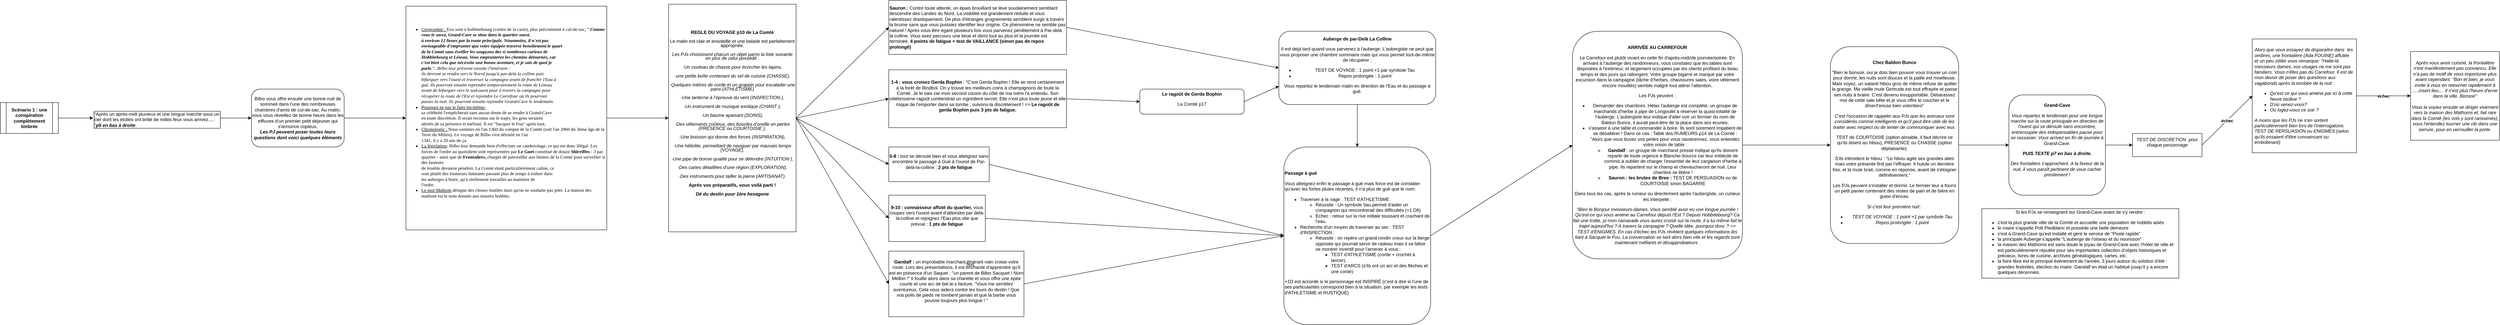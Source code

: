 <mxfile version="26.2.14">
  <diagram name="Page-1" id="XOG9hFp-4_riqcvW6nHb">
    <mxGraphModel dx="3973" dy="844" grid="1" gridSize="10" guides="1" tooltips="1" connect="1" arrows="1" fold="1" page="1" pageScale="1" pageWidth="827" pageHeight="1169" math="0" shadow="0">
      <root>
        <mxCell id="0" />
        <mxCell id="1" parent="0" />
        <mxCell id="0SDqDW_UJInsYtl1_myY-3" value="&lt;span&gt;&lt;/span&gt;&lt;div&gt;&lt;div&gt;&lt;div&gt;&quot;Après un après-midi pluvieux et une longue marche sous un ciel dont les étoiles ont brillé de milles feux vous arrivez..... &quot;&lt;strong&gt;&lt;em&gt;p5 en bas à droite&lt;/em&gt;&lt;/strong&gt;&lt;/div&gt;&lt;/div&gt;&lt;/div&gt;" style="text;whiteSpace=wrap;html=1;labelBorderColor=default;" parent="1" vertex="1">
          <mxGeometry x="-1190" y="300" width="330" height="50" as="geometry" />
        </mxCell>
        <mxCell id="0SDqDW_UJInsYtl1_myY-4" value="" style="endArrow=classic;html=1;rounded=0;entryX=0;entryY=0.5;entryDx=0;entryDy=0;exitX=1;exitY=0.5;exitDx=0;exitDy=0;" parent="1" source="0SDqDW_UJInsYtl1_myY-11" target="0SDqDW_UJInsYtl1_myY-3" edge="1">
          <mxGeometry width="50" height="50" relative="1" as="geometry">
            <mxPoint x="-1270" y="340" as="sourcePoint" />
            <mxPoint x="-1120" y="240" as="targetPoint" />
          </mxGeometry>
        </mxCell>
        <mxCell id="0SDqDW_UJInsYtl1_myY-5" value="Bilbo vous offre ensuite une bonne nuit de sommeil dans l&#39;une des nombreuses chambres d&#39;amis de cul-de-sac. Au matin, vous vous réveillez de bonne heure dans les effluves d&#39;un premier petit déjeuner qui s&#39;annonce copieux.&lt;br class=&quot;soft-break&quot;&gt;&lt;strong&gt;&lt;em&gt;Les PJ peuvent poser toutes leurs questions dont voici quelques éléments&lt;/em&gt;&lt;/strong&gt;" style="rounded=1;whiteSpace=wrap;html=1;" parent="1" vertex="1">
          <mxGeometry x="-780" y="250" width="240" height="150" as="geometry" />
        </mxCell>
        <mxCell id="0SDqDW_UJInsYtl1_myY-6" value="" style="endArrow=classic;html=1;rounded=0;exitX=1;exitY=0.5;exitDx=0;exitDy=0;entryX=0;entryY=0.5;entryDx=0;entryDy=0;" parent="1" source="0SDqDW_UJInsYtl1_myY-3" target="0SDqDW_UJInsYtl1_myY-5" edge="1">
          <mxGeometry width="50" height="50" relative="1" as="geometry">
            <mxPoint x="-860" y="290" as="sourcePoint" />
            <mxPoint x="-810" y="240" as="targetPoint" />
          </mxGeometry>
        </mxCell>
        <mxCell id="0SDqDW_UJInsYtl1_myY-8" value="&lt;div align=&quot;right&quot;&gt;&lt;font face=&quot;Verdana&quot;&gt;&lt;br&gt;&lt;/font&gt;&lt;/div&gt;&lt;div align=&quot;left&quot;&gt;&lt;font face=&quot;Verdana&quot;&gt;&lt;br&gt;&lt;/font&gt;&lt;ul&gt;&lt;li&gt;&lt;font face=&quot;Verdana&quot;&gt;&lt;u&gt;Géographie : &lt;/u&gt;Eux sont à hobbitebourg (centre de la carte), plus précisément à cul-de-sac, &quot; &lt;strong&gt;&lt;em&gt;Comme vous le savez, Grand-Cave se situe dans le quartier ouest&lt;/em&gt;&lt;/strong&gt;,&lt;strong&gt;&lt;em&gt;&lt;br&gt; à environ 12 lieues par la route principale. Néanmoins, il n&#39;est pas &lt;br&gt;envisageable d&#39;emprunter que votre équipée traverse benoîtement le quart&lt;br&gt; de la Comté sans éveiller les soupçons des si nombreux curieux de &lt;br&gt;Hobbitebourg et Lézeau. Vous emprunterez les chemins détournés, car &lt;br&gt;c&#39;est bien cela que nécessite une bonne aventure, et je sais de quoi je &lt;br&gt;parle.&quot;. &lt;/em&gt;&lt;/strong&gt;&lt;em&gt;Bilbo leur présente ensuite l&#39;itinéraire : &lt;br&gt;ils devront se rendre vers le Norrd jusqu&#39;à par-delà la colline puis &lt;br&gt;bifurquer vers l&#39;ouest et traverser la campagne avant de franchir l&#39;Eau à&lt;br&gt; gué. Ils pourront ensuite reprendre temporairement la route de Lézeau &lt;br&gt;avant de bifurquer vers le sud-ouest pour à travers la campagne pour &lt;br&gt;récupérer la route de l&#39;Est et rejoindre Le Carrefour où ils pourront &lt;br&gt;passer la nuit. Ils pourront ensuite rejoindre Grand-Cave le lendemain. &lt;/em&gt;&lt;/font&gt;&lt;/li&gt;&lt;li&gt;&lt;font face=&quot;Verdana&quot;&gt;&lt;u&gt;Pourquoi ne pas le faire lui-même:&lt;/u&gt;&lt;br&gt; sa célébrité l&#39;empêcherait sans aucun doute de se rendre à Grand-Cave &lt;br&gt;en toute discrétion. Il serait reconnu sur le trajet, les gens seraient &lt;br&gt;alertés de sa présence et méfiant. Il est &quot;Sacquet le Fou&quot; après tout.&lt;/font&gt;&lt;/li&gt;&lt;li&gt;&lt;font face=&quot;Verdana&quot;&gt;&lt;u&gt;Chronologie : &lt;/u&gt;Nous sommes en l&#39;an 1360 du comput de la Comté (soit l&#39;an 2960 du 3ème âge de la Terre du Milieu). Le voyage de Bilbo s&#39;est déroulé en l&#39;an &lt;br&gt;1341, il y a 20 ans de ça.&lt;/font&gt;&lt;/li&gt;&lt;li&gt;&lt;font face=&quot;Verdana&quot;&gt;&lt;u&gt;La législation&lt;/u&gt;: Bilbo leur demande bien d&#39;effectuer un cambriolage, ce qui est donc illégal. Les forces de l&#39;ordre au quotidient sont représentées par &lt;strong&gt;Le Guet&lt;/strong&gt; constitué de douze &lt;strong&gt;Shirriffes &lt;/strong&gt;- 3 par quartier - ainsi que de &lt;strong&gt;Frontaliers, &lt;/strong&gt;chargés de patrouiller aux limites de la Comté pour surveiller si des fauteurs &lt;br&gt;de trouble devaient pénétrer. La Comté étant particulièrement calme, ce &lt;br&gt;sont plutôt des fouineurs fainéants passant plus de temps à traîner dans&lt;br&gt; les auberges à boire, qu&#39;à réellement travailler au maintien de &lt;br&gt;l&#39;ordre.&lt;/font&gt;&lt;/li&gt;&lt;li&gt;&lt;font face=&quot;Verdana&quot;&gt;&lt;u&gt;Le mot Mathom&lt;/u&gt; désigne des choses inutiles mais qu&#39;on ne souhaite pas jeter. La maison des mathom est le nom donnée aux musées hobbits.&lt;/font&gt;&lt;/li&gt;&lt;/ul&gt;&lt;font face=&quot;Verdana&quot;&gt;&lt;br&gt;&lt;br&gt;&lt;/font&gt;&lt;/div&gt;&lt;div&gt;&lt;div align=&quot;center&quot;&gt;&lt;font face=&quot;Verdana&quot;&gt;&lt;br&gt;&lt;/font&gt;&lt;/div&gt;&lt;font face=&quot;Verdana&quot;&gt;&lt;br&gt;&lt;/font&gt;&lt;/div&gt;" style="rounded=0;whiteSpace=wrap;html=1;align=right;" parent="1" vertex="1">
          <mxGeometry x="-380" y="35" width="520" height="580" as="geometry" />
        </mxCell>
        <mxCell id="0SDqDW_UJInsYtl1_myY-9" value="" style="endArrow=classic;html=1;rounded=0;exitX=1;exitY=0.5;exitDx=0;exitDy=0;entryX=0;entryY=0.5;entryDx=0;entryDy=0;" parent="1" source="0SDqDW_UJInsYtl1_myY-5" target="0SDqDW_UJInsYtl1_myY-8" edge="1">
          <mxGeometry width="50" height="50" relative="1" as="geometry">
            <mxPoint x="-860" y="320" as="sourcePoint" />
            <mxPoint x="-810" y="270" as="targetPoint" />
          </mxGeometry>
        </mxCell>
        <mxCell id="0SDqDW_UJInsYtl1_myY-11" value="&lt;div&gt;&lt;div&gt;&lt;div&gt;&lt;strong&gt;Scénario 1 : une conspiration complètement timbrée&lt;/strong&gt;&lt;/div&gt;&lt;/div&gt;&lt;/div&gt;" style="shape=process;whiteSpace=wrap;html=1;backgroundOutline=1;" parent="1" vertex="1">
          <mxGeometry x="-1430" y="285" width="150" height="80" as="geometry" />
        </mxCell>
        <mxCell id="0SDqDW_UJInsYtl1_myY-14" value="" style="endArrow=classic;html=1;rounded=0;entryX=0;entryY=0.5;entryDx=0;entryDy=0;exitX=1;exitY=0.5;exitDx=0;exitDy=0;" parent="1" source="0SDqDW_UJInsYtl1_myY-8" target="0SDqDW_UJInsYtl1_myY-19" edge="1">
          <mxGeometry width="50" height="50" relative="1" as="geometry">
            <mxPoint x="-40" y="470" as="sourcePoint" />
            <mxPoint x="300" y="325" as="targetPoint" />
          </mxGeometry>
        </mxCell>
        <mxCell id="0SDqDW_UJInsYtl1_myY-16" value="&lt;p align=&quot;left&quot;&gt;&lt;strong&gt;Sauron : &lt;/strong&gt;Contre toute attente, un épais brouillard se lève soudainement semblant descendre des Landes du Nord. La visibilité est grandement réduite et vous ralentissez drastiquement. De plus d&#39;étranges grognements semblent surgir à travers la brume sans que vous puissiez identifier leur origine. Ce phénomène ne semble pas naturel ! Après vous être égaré plusieurs fois vous parvenez péniblement à Par-delà la colline. Vous avez parcouru une lieue et demi tout au plus et la journée est terminée. &lt;strong&gt;4 points de fatigue + test de VAILLANCE (sinon pas de repos prolongé)&lt;/strong&gt;&lt;/p&gt;" style="rounded=0;whiteSpace=wrap;html=1;align=left;" parent="1" vertex="1">
          <mxGeometry x="870" y="20" width="460" height="140" as="geometry" />
        </mxCell>
        <mxCell id="0SDqDW_UJInsYtl1_myY-18" value="&#xa;&lt;p&gt;&lt;/p&gt;&lt;p&gt;&lt;strong&gt;1-4 : vous croisez Gerda Bophin&lt;/strong&gt; : &quot;C&#39;est Gerda Bophin ! Elle se rend certainement à la forêt de Bindbol. On y trouve les meilleurs coins à champignons de toute la Comté. Je le sais car mon second cousin du côté de ma mère l&#39;a entendu. Son célébrissime ragoût contiendrait un ingrédient secret. Elle n&#39;est plus toute jeune et elle risque de l&#39;emporter dans sa tombe ; suivons-la discrètement ! =&amp;gt; &lt;strong&gt;Le ragoût de gerda Bophin puis 3 pts de fatigue. &lt;/strong&gt;&lt;/p&gt;&#xa;&#xa;" style="rounded=0;whiteSpace=wrap;html=1;" parent="1" vertex="1">
          <mxGeometry x="870" y="200" width="460" height="150" as="geometry" />
        </mxCell>
        <mxCell id="0SDqDW_UJInsYtl1_myY-19" value="&#xa;&lt;div style=&quot;line-height: 90%;&quot;&gt;&lt;br&gt;&lt;p&gt;&lt;strong&gt;REGLE DU VOYAGE p10 de La Comté&lt;/strong&gt;&lt;/p&gt;&lt;p&gt;&lt;/p&gt;&lt;p&gt;Le matin est clair et ensoleillé et une balade est parfaitement appropriée.&lt;/p&gt;&lt;p&gt;&lt;/p&gt;&lt;p&gt;&lt;i&gt;Les PJs choisissent chacun un objet parmi la liste suivante en plus de celui possédé &lt;/i&gt;:&lt;/p&gt;&lt;p&gt;·&lt;em&gt;Un couteau de chasse pour écorcher les lapins, &lt;/em&gt;&lt;/p&gt;&lt;p&gt;·&lt;em&gt;une petite boîte contenant du sel de cuisine (CHASSE),&lt;/em&gt;&lt;/p&gt;&lt;p&gt;·&lt;em&gt;Quelques mètres de corde et un grappin pour escalader une paroi (ATHLÉTISME)&lt;/em&gt;&lt;/p&gt;&lt;p&gt;·&lt;em&gt;Une lanterne à l’épreuve du vent (INSPECTION ),&lt;/em&gt;&lt;/p&gt;&lt;p&gt;·&lt;em&gt;Un instrument de musique exotique (CHANT ),&lt;/em&gt;&lt;/p&gt;&lt;p&gt;·&lt;em&gt;Un baume apaisant (SOINS),&lt;/em&gt;&lt;/p&gt;&lt;p&gt;·&lt;em&gt;Des vêtements coûteux, des boucles d’oreille en perles (PRÉSENCE ou COURTOISIE ),&lt;/em&gt;&lt;/p&gt;&lt;p&gt;·&lt;em&gt;Une boisson qui donne des forces (INSPIRATION),&lt;/em&gt;&lt;/p&gt;&lt;p&gt;·&lt;em&gt;Une héliolite, permettant de naviguer par mauvais temps (VOYAGE),&lt;/em&gt;&lt;/p&gt;&lt;p&gt;·&lt;em&gt;Une pipe de bonne qualité pour se détendre (INTUITION ),&lt;/em&gt;&lt;/p&gt;&lt;p&gt;·&lt;em&gt;Des cartes détaillées d’une région (EXPLORATION),&lt;/em&gt;&lt;/p&gt;&lt;p&gt;·&lt;em&gt;Des instruments pour tailler la pierre (ARTISANAT).&lt;/em&gt;&lt;/p&gt;&lt;p&gt;&lt;/p&gt;&lt;p&gt;&lt;strong&gt;Après vos préparatifs, vous voilà parti !&lt;/strong&gt;&lt;/p&gt;&lt;p&gt;&lt;/p&gt;&lt;p&gt;&lt;strong&gt;&lt;em&gt;Dé du destin pour 1ère hexagone&lt;/em&gt;&lt;/strong&gt;&lt;/p&gt;&lt;br&gt;&lt;br&gt;&lt;/div&gt;&#xa;&#xa;" style="rounded=0;whiteSpace=wrap;html=1;" parent="1" vertex="1">
          <mxGeometry x="300" y="30" width="330" height="590" as="geometry" />
        </mxCell>
        <mxCell id="0SDqDW_UJInsYtl1_myY-20" value="&#xa;&lt;p&gt;&lt;strong&gt;5-8 : &lt;/strong&gt;tout se déroule bien et vous atteignez sans encombre le passage à Gué à l&#39;ouest de Par-delà-la-colline : &lt;strong&gt;2 pts de fatigue&lt;/strong&gt;&lt;/p&gt;&#xa;&#xa;" style="rounded=0;whiteSpace=wrap;html=1;" parent="1" vertex="1">
          <mxGeometry x="870" y="400" width="260" height="90" as="geometry" />
        </mxCell>
        <mxCell id="0SDqDW_UJInsYtl1_myY-22" value="&#xa;&lt;p&gt;&lt;strong&gt;9-10 : connaisseur affuté du quartier, &lt;/strong&gt;vous coupez vers l&#39;ouest avant d&#39;atteindre par delà-la-colline et rejoignez l&#39;Eau plus vite que prévue : &lt;strong&gt;1 pts de fatigue&lt;/strong&gt;&lt;/p&gt;&#xa;&#xa;" style="rounded=0;whiteSpace=wrap;html=1;" parent="1" vertex="1">
          <mxGeometry x="870" y="525" width="250" height="120" as="geometry" />
        </mxCell>
        <UserObject label="&#xa;&lt;strong&gt;Gandalf : &lt;/strong&gt;un improbable marchant itinérant nain croise votre route. Lors des présentations, il est enchanté d&#39;apprendre qu&#39;il est en présence d&#39;un Saquet : &quot;un parent de Bilbo Sacquet ! &lt;em&gt;Norn Mellon !&quot; &lt;/em&gt;Il fouille alors dans sa charette et vous offre une épée courte et une arc de bel.le.s facture. &quot;Vous me semblez aventureux. Cela vous aidera contre les tours du destin ! Que vos poils de pieds ne tombent jamais et que la barbe vous pousse toujours plus longue ! &quot;&#xa;&#xa;" link="&#xa;&lt;strong&gt;Gandalf : &lt;/strong&gt;un improbable marchant itinérant nain croise votre route. Lors des présentations, il est enchanté d&#39;apprendre qu&#39;il est en présence d&#39;un Saquet : &quot;un parent de Bilbo Sacquet ! &lt;em&gt;Norn Mellon !&quot; &lt;/em&gt;Il fouille alors dans sa charette et vous offre une épée courte et une arc de bel.le.s facture. &quot;Vous me semblez aventureux. Cela vous aidera contre les tours du destin ! Que vos poils de pieds ne tombent jamais et que la barbe vous pousse toujours plus longue ! &quot;&#xa;&#xa;" id="0SDqDW_UJInsYtl1_myY-23">
          <mxCell style="rounded=0;whiteSpace=wrap;html=1;" parent="1" vertex="1">
            <mxGeometry x="870" y="670" width="350" height="170" as="geometry" />
          </mxCell>
        </UserObject>
        <mxCell id="0SDqDW_UJInsYtl1_myY-24" value="" style="endArrow=classic;html=1;rounded=0;exitX=1;exitY=0.5;exitDx=0;exitDy=0;entryX=0;entryY=0.5;entryDx=0;entryDy=0;" parent="1" source="0SDqDW_UJInsYtl1_myY-19" target="0SDqDW_UJInsYtl1_myY-23" edge="1">
          <mxGeometry width="50" height="50" relative="1" as="geometry">
            <mxPoint x="800" y="420" as="sourcePoint" />
            <mxPoint x="850" y="370" as="targetPoint" />
          </mxGeometry>
        </mxCell>
        <mxCell id="0SDqDW_UJInsYtl1_myY-25" value="" style="endArrow=classic;html=1;rounded=0;exitX=1;exitY=0.5;exitDx=0;exitDy=0;entryX=0;entryY=0.5;entryDx=0;entryDy=0;" parent="1" source="0SDqDW_UJInsYtl1_myY-19" target="0SDqDW_UJInsYtl1_myY-16" edge="1">
          <mxGeometry width="50" height="50" relative="1" as="geometry">
            <mxPoint x="800" y="420" as="sourcePoint" />
            <mxPoint x="850" y="370" as="targetPoint" />
          </mxGeometry>
        </mxCell>
        <mxCell id="0SDqDW_UJInsYtl1_myY-26" value="" style="endArrow=classic;html=1;rounded=0;exitX=1;exitY=0.5;exitDx=0;exitDy=0;entryX=0;entryY=0.5;entryDx=0;entryDy=0;" parent="1" source="0SDqDW_UJInsYtl1_myY-19" target="0SDqDW_UJInsYtl1_myY-18" edge="1">
          <mxGeometry width="50" height="50" relative="1" as="geometry">
            <mxPoint x="800" y="420" as="sourcePoint" />
            <mxPoint x="850" y="370" as="targetPoint" />
          </mxGeometry>
        </mxCell>
        <mxCell id="0SDqDW_UJInsYtl1_myY-27" value="" style="endArrow=classic;html=1;rounded=0;exitX=1;exitY=0.5;exitDx=0;exitDy=0;entryX=0;entryY=0.5;entryDx=0;entryDy=0;" parent="1" source="0SDqDW_UJInsYtl1_myY-19" target="0SDqDW_UJInsYtl1_myY-20" edge="1">
          <mxGeometry width="50" height="50" relative="1" as="geometry">
            <mxPoint x="800" y="420" as="sourcePoint" />
            <mxPoint x="850" y="370" as="targetPoint" />
          </mxGeometry>
        </mxCell>
        <mxCell id="0SDqDW_UJInsYtl1_myY-28" value="" style="endArrow=classic;html=1;rounded=0;exitX=1;exitY=0.5;exitDx=0;exitDy=0;entryX=0;entryY=0.5;entryDx=0;entryDy=0;" parent="1" source="0SDqDW_UJInsYtl1_myY-19" target="0SDqDW_UJInsYtl1_myY-22" edge="1">
          <mxGeometry width="50" height="50" relative="1" as="geometry">
            <mxPoint x="800" y="420" as="sourcePoint" />
            <mxPoint x="850" y="370" as="targetPoint" />
          </mxGeometry>
        </mxCell>
        <mxCell id="0SDqDW_UJInsYtl1_myY-29" value="&#xa;&lt;p&gt;&lt;strong&gt;Auberge de par-Delà La Colline&lt;/strong&gt;&lt;/p&gt;&lt;p&gt;Il est déjà tard quand vous parvenez à l&#39;auberge. L&#39;aubergiste ne peut que vous proposer une chambre sommaire mais qui vous permet tout-de-même de récupérer :&lt;/p&gt;&lt;ul&gt;&lt;li&gt;TEST DE VOYAGE : 1 point +1 par symbole Tau&lt;/li&gt;&lt;li&gt;Repos prolongée : 1 point&lt;/li&gt;&lt;/ul&gt;&lt;p&gt;Vous repartez le lendemain matin en direction de l&#39;Eau et du passage à gué.&lt;/p&gt;&lt;p&gt;&lt;/p&gt;&lt;p&gt;&lt;/p&gt;&#xa;&#xa;" style="rounded=1;whiteSpace=wrap;html=1;" parent="1" vertex="1">
          <mxGeometry x="1880" y="100" width="406" height="190" as="geometry" />
        </mxCell>
        <mxCell id="0SDqDW_UJInsYtl1_myY-30" value="&#xa;&lt;p&gt;&lt;strong&gt;Le ragoût de Gerda Bophin&lt;/strong&gt;&lt;/p&gt;&lt;p&gt;La Comté p17&lt;/p&gt;&#xa;&#xa;" style="rounded=1;whiteSpace=wrap;html=1;" parent="1" vertex="1">
          <mxGeometry x="1520" y="250" width="270" height="65" as="geometry" />
        </mxCell>
        <mxCell id="0SDqDW_UJInsYtl1_myY-31" value="" style="endArrow=classic;html=1;rounded=0;exitX=1;exitY=0.5;exitDx=0;exitDy=0;entryX=0;entryY=0.75;entryDx=0;entryDy=0;" parent="1" source="0SDqDW_UJInsYtl1_myY-30" target="0SDqDW_UJInsYtl1_myY-29" edge="1">
          <mxGeometry width="50" height="50" relative="1" as="geometry">
            <mxPoint x="1120" y="410" as="sourcePoint" />
            <mxPoint x="1170" y="360" as="targetPoint" />
          </mxGeometry>
        </mxCell>
        <mxCell id="0SDqDW_UJInsYtl1_myY-32" value="" style="endArrow=classic;html=1;rounded=0;exitX=1;exitY=0.5;exitDx=0;exitDy=0;entryX=0;entryY=0.5;entryDx=0;entryDy=0;" parent="1" source="0SDqDW_UJInsYtl1_myY-16" target="0SDqDW_UJInsYtl1_myY-29" edge="1">
          <mxGeometry width="50" height="50" relative="1" as="geometry">
            <mxPoint x="1120" y="410" as="sourcePoint" />
            <mxPoint x="1170" y="360" as="targetPoint" />
          </mxGeometry>
        </mxCell>
        <mxCell id="0SDqDW_UJInsYtl1_myY-33" value="" style="endArrow=classic;html=1;rounded=0;exitX=1;exitY=0.5;exitDx=0;exitDy=0;entryX=0;entryY=0.5;entryDx=0;entryDy=0;" parent="1" source="0SDqDW_UJInsYtl1_myY-18" target="0SDqDW_UJInsYtl1_myY-30" edge="1">
          <mxGeometry width="50" height="50" relative="1" as="geometry">
            <mxPoint x="1120" y="410" as="sourcePoint" />
            <mxPoint x="1170" y="360" as="targetPoint" />
          </mxGeometry>
        </mxCell>
        <mxCell id="0SDqDW_UJInsYtl1_myY-35" value="&lt;div align=&quot;left&quot;&gt;&lt;br&gt;&lt;/div&gt;&lt;p align=&quot;left&quot;&gt;&lt;strong&gt;Passage à gué&lt;/strong&gt;&lt;/p&gt;&lt;p align=&quot;left&quot;&gt;Vous atteignez enfin le passage à gué mais force est de constater qu&#39;avec les fortes pluies récentes, il n&#39;a plus de gué que le nom.&lt;/p&gt;&lt;div align=&quot;left&quot;&gt;&lt;ul&gt;&lt;li&gt;Traverser à la nage : TEST d&#39;ATHLETISME:&lt;ul&gt;&lt;li&gt;Réussite :  Un symbole \tau permet d&#39;aider un compagnon qui rencontrerait des difficultés (+1 D6)&lt;/li&gt;&lt;li&gt;Echec : retour sur la rive initiale toussant et crachant de l&#39;eau.&lt;/li&gt;&lt;/ul&gt;&lt;/li&gt;&lt;li&gt;Recherche d&#39;un moyen de traverser au sec : TEST d&#39;INSPECTION :&lt;ul&gt;&lt;li&gt;Réussite : on repère un grand rondin creux sur la berge opposée qui pourrait servir de radeau mais il va falloir se montrer inventif pour l&#39;amener à vous :&lt;ul&gt;&lt;li&gt;TEST d&#39;ATHLETISME (corde + crochet à lancer).&lt;/li&gt;&lt;li&gt;TEST d&#39;ARCS (s&#39;ils ont un arc et des flèches et une corde)&lt;/li&gt;&lt;/ul&gt;&lt;/li&gt;&lt;/ul&gt;&lt;/li&gt;&lt;/ul&gt;&lt;/div&gt;&lt;p align=&quot;left&quot;&gt;+1D est accordé si le personnage est INSPIRÉ (c&#39;est à dire si l&#39;une de ses particularités correspond bien à la situation, par exemple les tests d&#39;ATHLETISME et RUSTIQUE)&lt;/p&gt;&lt;div align=&quot;left&quot;&gt;&lt;br&gt;&lt;br&gt;&lt;/div&gt;" style="rounded=1;whiteSpace=wrap;html=1;align=left;" parent="1" vertex="1">
          <mxGeometry x="1893" y="400" width="380" height="460" as="geometry" />
        </mxCell>
        <mxCell id="0SDqDW_UJInsYtl1_myY-36" value="" style="endArrow=classic;html=1;rounded=0;entryX=0;entryY=0.5;entryDx=0;entryDy=0;exitX=1;exitY=0.5;exitDx=0;exitDy=0;" parent="1" source="0SDqDW_UJInsYtl1_myY-20" target="0SDqDW_UJInsYtl1_myY-35" edge="1">
          <mxGeometry width="50" height="50" relative="1" as="geometry">
            <mxPoint x="1160" y="480" as="sourcePoint" />
            <mxPoint x="1210" y="430" as="targetPoint" />
          </mxGeometry>
        </mxCell>
        <mxCell id="0SDqDW_UJInsYtl1_myY-37" value="" style="endArrow=classic;html=1;rounded=0;entryX=0;entryY=0.5;entryDx=0;entryDy=0;exitX=1;exitY=0.5;exitDx=0;exitDy=0;" parent="1" source="0SDqDW_UJInsYtl1_myY-22" target="0SDqDW_UJInsYtl1_myY-35" edge="1">
          <mxGeometry width="50" height="50" relative="1" as="geometry">
            <mxPoint x="1160" y="480" as="sourcePoint" />
            <mxPoint x="1210" y="430" as="targetPoint" />
          </mxGeometry>
        </mxCell>
        <mxCell id="0SDqDW_UJInsYtl1_myY-38" value="" style="endArrow=classic;html=1;rounded=0;entryX=0;entryY=0.5;entryDx=0;entryDy=0;exitX=1;exitY=0.5;exitDx=0;exitDy=0;" parent="1" source="0SDqDW_UJInsYtl1_myY-23" target="0SDqDW_UJInsYtl1_myY-35" edge="1">
          <mxGeometry width="50" height="50" relative="1" as="geometry">
            <mxPoint x="1160" y="480" as="sourcePoint" />
            <mxPoint x="1210" y="430" as="targetPoint" />
          </mxGeometry>
        </mxCell>
        <mxCell id="0SDqDW_UJInsYtl1_myY-39" value="" style="endArrow=classic;html=1;rounded=0;entryX=0.5;entryY=0;entryDx=0;entryDy=0;exitX=0.5;exitY=1;exitDx=0;exitDy=0;" parent="1" source="0SDqDW_UJInsYtl1_myY-29" target="0SDqDW_UJInsYtl1_myY-35" edge="1">
          <mxGeometry width="50" height="50" relative="1" as="geometry">
            <mxPoint x="1160" y="480" as="sourcePoint" />
            <mxPoint x="1210" y="430" as="targetPoint" />
          </mxGeometry>
        </mxCell>
        <mxCell id="k6r6zErj2AFBTDEOaumb-12" style="edgeStyle=orthogonalEdgeStyle;rounded=0;orthogonalLoop=1;jettySize=auto;html=1;exitX=1;exitY=0.5;exitDx=0;exitDy=0;" edge="1" parent="1" source="k6r6zErj2AFBTDEOaumb-1" target="k6r6zErj2AFBTDEOaumb-10">
          <mxGeometry relative="1" as="geometry" />
        </mxCell>
        <mxCell id="k6r6zErj2AFBTDEOaumb-1" value="&lt;br&gt;&lt;p&gt;&lt;strong&gt;ARRIVÉE AU CARREFOUR&lt;/strong&gt;&lt;/p&gt;&lt;p&gt;&lt;strong&gt; &lt;/strong&gt;Le Carrefour est plutôt vivant en cette fin d&#39;après-midi/de journée/soirée. En arrivant à l&#39;auberge des randonneurs, vous constatez que les tables sont disposées à l&#39;extérieur, et largement occupées par les clients profitant du beau temps et des jours qui rallongent. Votre groupe bigarré et marqué par votre excursion dans la campagne (tâche d&#39;herbes, chaussures sales, voire vêtement encore mouillés) semble malgré tout attirer l&#39;attention.&lt;/p&gt;&lt;p&gt;Les PJs peuvent :&lt;/p&gt;&lt;ul&gt;&lt;li&gt;Demander des chambres. Hélas l&#39;auberge est complète, un groupe de marchands d&#39;herbe à pipe de Longoulet à réserver la quasi-totalité de l&#39;auberge. L&#39;aubergiste leur indique d&#39;aller voir un fermier du nom de Baldun Bunce, il aurait peut-être de la place dans ses écuries.&lt;/li&gt;&lt;li&gt;s&#39;asseoir à une table et commander à boire. Ils sont sûrement impatient de se désaltérer ! Dans ce cas : Table des RUMEURS p14 de La Comté : &quot;Alors que vous buvez vos pintes pour vous rassérennez, vous entendez votre voisin de table :&lt;ul&gt;&lt;li&gt;&lt;strong&gt;Gandalf &lt;/strong&gt;: un groupe de marchand pressé indique qu&#39;ils doivent repartir de toute urgence à Blanche-Source car leur imbécile de commis à oublier de charger l&#39;essentiel de leur cargaison d&#39;herbe à pipe. Ils repartent sur le champ et chevaucheront de nuit. Leur chambre se libère !&lt;/li&gt;&lt;li&gt;&lt;strong&gt;Sauron : les brutes de Bree : &lt;/strong&gt;TEST DE PERSUASION ou de COURTOISIE sinon BAGARRE&lt;/li&gt;&lt;/ul&gt;&lt;/li&gt;&lt;/ul&gt;&lt;p&gt;&lt;/p&gt;&lt;p&gt;Dans tous les cas, après la rumeur ou directement après l&#39;aubergiste, un curieux les interpelle :&lt;/p&gt;&lt;p&gt;&lt;i&gt;&quot;Bien le Bonjour messieurs-dames. Vous semblé avoir eu une longue journée ! Qu&#39;est-ce qui vous amène au Carrefour depuis l&#39;Est ? Depuis Hobbitebourg? Ca fait une trotte, pi mon camarade vous aurez croisé sur la route, il a lui même fait le trajet aujourd&#39;hui ? A travers la campagne ? Quelle idée, pourquoi donc ? =&amp;gt; TEST d&#39;ENIGMES. En cas d&#39;échec les PJs révèlent quelques informations les liant à Sacquet le Fou. La conversation se tarit alors bien vite et les regards sont maintenant méfiants et désapprobateurs .&lt;/i&gt;&lt;/p&gt;&lt;div&gt;&lt;br&gt;&lt;/div&gt;" style="rounded=1;whiteSpace=wrap;html=1;" vertex="1" parent="1">
          <mxGeometry x="2640" y="100" width="440" height="590" as="geometry" />
        </mxCell>
        <mxCell id="k6r6zErj2AFBTDEOaumb-2" value="" style="endArrow=classic;html=1;rounded=0;exitX=1;exitY=0.5;exitDx=0;exitDy=0;entryX=0;entryY=0.5;entryDx=0;entryDy=0;" edge="1" parent="1" source="0SDqDW_UJInsYtl1_myY-35" target="k6r6zErj2AFBTDEOaumb-1">
          <mxGeometry width="50" height="50" relative="1" as="geometry">
            <mxPoint x="2370" y="570" as="sourcePoint" />
            <mxPoint x="2420" y="520" as="targetPoint" />
          </mxGeometry>
        </mxCell>
        <mxCell id="k6r6zErj2AFBTDEOaumb-8" value="Text" style="text;html=1;align=center;verticalAlign=middle;whiteSpace=wrap;rounded=0;" vertex="1" parent="1">
          <mxGeometry x="1050" y="690" width="60" height="30" as="geometry" />
        </mxCell>
        <mxCell id="k6r6zErj2AFBTDEOaumb-14" style="edgeStyle=orthogonalEdgeStyle;rounded=0;orthogonalLoop=1;jettySize=auto;html=1;exitX=1;exitY=0.5;exitDx=0;exitDy=0;entryX=0;entryY=0.5;entryDx=0;entryDy=0;" edge="1" parent="1" source="k6r6zErj2AFBTDEOaumb-10" target="k6r6zErj2AFBTDEOaumb-13">
          <mxGeometry relative="1" as="geometry" />
        </mxCell>
        <mxCell id="k6r6zErj2AFBTDEOaumb-10" value="&#xa;&lt;p&gt;&lt;strong&gt;Chez Baldon Bunce&lt;/strong&gt;&lt;/p&gt;&lt;p&gt;&quot;Bien le bonsoir, oui je dois bien pouvoir vous trouver un coin pour dormir, les nuits sont douces et la paille est moelleuse. Mais voyez, un satané hibou gros de même refuse de quitter la grange. Ma vieille mule Gertrude est tout effrayée et passe ses nuits à braire. C&#39;est devenu insupportable. Débarassez moi de cette sale bête et je vous offre le coucher et le dîner/l&#39;encas bien volontiers&quot;&lt;/p&gt;&lt;p&gt;&lt;/p&gt;&lt;p&gt;&lt;em&gt;C&#39;est l&#39;occasion de rappeler aux PJs que les animaux sont considérés comme intelligents et qu&#39;il peut être utile de les traiter avec respect ou de tenter de communiquer avec eux.&lt;/em&gt;&lt;/p&gt;&lt;p&gt;&lt;/p&gt;&lt;p&gt;TEST de COURTOISIE (option aimable, il faut décrire ce qu&#39;ils disent au hibou), PRESENCE ou CHASSE (option déplaisante).&lt;/p&gt;&lt;p&gt;&lt;/p&gt;&lt;p&gt;S&#39;ils intimident le hibou : &quot;Le hibou agite ses grandes ailes mais votre présente finit par l&#39;effrayer. Il hulule un dernière fois, et la mule brait, comme en réponse, avant de s&#39;éloigner définitivement.&quot;&lt;/p&gt;&lt;p&gt;&lt;/p&gt;&lt;p&gt;Les PJs peuvent s&#39;installer et dormir. Le fermier leur a fourni un petit panier contenant des restes de pain et de bière en guise d&#39;encas.&lt;/p&gt;&lt;p&gt;&lt;/p&gt;&lt;p&gt;&lt;em&gt;Si c&#39;est leur première nuit :&lt;/em&gt;&lt;/p&gt;&lt;ul&gt;&lt;li&gt;&lt;em&gt;TEST DE VOYAGE  : 1 point +1 par symbole Tau&lt;/em&gt;&lt;/li&gt;&lt;li&gt;&lt;em&gt;Repos prolongée : 1 point&lt;/em&gt;&lt;/li&gt;&lt;/ul&gt;&lt;p&gt;&lt;/p&gt;&#xa;&#xa;" style="rounded=1;whiteSpace=wrap;html=1;" vertex="1" parent="1">
          <mxGeometry x="3308" y="140" width="332" height="510" as="geometry" />
        </mxCell>
        <mxCell id="k6r6zErj2AFBTDEOaumb-17" style="edgeStyle=orthogonalEdgeStyle;rounded=0;orthogonalLoop=1;jettySize=auto;html=1;exitX=1;exitY=0.5;exitDx=0;exitDy=0;entryX=0;entryY=0.5;entryDx=0;entryDy=0;" edge="1" parent="1" source="k6r6zErj2AFBTDEOaumb-13" target="k6r6zErj2AFBTDEOaumb-16">
          <mxGeometry relative="1" as="geometry" />
        </mxCell>
        <mxCell id="k6r6zErj2AFBTDEOaumb-13" value="&lt;br&gt;&lt;p&gt;&lt;strong&gt;Grand-Cave&lt;/strong&gt;&lt;/p&gt;&lt;p&gt;&lt;i&gt;Vous repartez le lendemain pour une longue marche sur la route principale en direction de l&#39;ouest qui se déroule sans encombre, entrecoupée des indispensables pause pour se rassasier. Vous arrivez en fin de journée à Grand-Cave.&lt;/i&gt;&lt;/p&gt;&lt;p&gt;&lt;i&gt;&lt;b&gt;PUIS TEXTE p7 en bas à droite.&lt;/b&gt;&lt;/i&gt;&lt;/p&gt;&lt;p&gt;&lt;i&gt;Des frontaliers s&#39;approchent. A la faveur de la nuit, il vous paraît pertinent de vous cacher prestement !&lt;/i&gt;&lt;/p&gt;&lt;p align=&quot;left&quot;&gt;&lt;br&gt;&lt;/p&gt;&lt;div&gt;&lt;br&gt;&lt;/div&gt;" style="rounded=1;whiteSpace=wrap;html=1;" vertex="1" parent="1">
          <mxGeometry x="3770" y="265" width="250" height="260" as="geometry" />
        </mxCell>
        <mxCell id="k6r6zErj2AFBTDEOaumb-16" value="&lt;div align=&quot;center&quot;&gt;&lt;br&gt;&lt;/div&gt;&lt;p align=&quot;center&quot;&gt;&lt;i&gt;TEST DE DISCRETION&amp;nbsp; pour chaque personnage&lt;/i&gt;&lt;/p&gt;&lt;div align=&quot;center&quot;&gt;&lt;br&gt;&lt;br&gt;&lt;/div&gt;" style="rounded=0;whiteSpace=wrap;html=1;align=center;" vertex="1" parent="1">
          <mxGeometry x="4090" y="365" width="180" height="60" as="geometry" />
        </mxCell>
        <mxCell id="k6r6zErj2AFBTDEOaumb-18" value="" style="endArrow=classic;html=1;rounded=0;exitX=1;exitY=0.5;exitDx=0;exitDy=0;entryX=0;entryY=0.5;entryDx=0;entryDy=0;" edge="1" parent="1" source="k6r6zErj2AFBTDEOaumb-16" target="k6r6zErj2AFBTDEOaumb-20">
          <mxGeometry relative="1" as="geometry">
            <mxPoint x="3750" y="500" as="sourcePoint" />
            <mxPoint x="4450" y="290" as="targetPoint" />
          </mxGeometry>
        </mxCell>
        <mxCell id="k6r6zErj2AFBTDEOaumb-19" value="&lt;b&gt;&lt;i&gt;échec&lt;/i&gt;&lt;/b&gt;" style="edgeLabel;resizable=0;html=1;;align=center;verticalAlign=middle;" connectable="0" vertex="1" parent="k6r6zErj2AFBTDEOaumb-18">
          <mxGeometry relative="1" as="geometry" />
        </mxCell>
        <mxCell id="k6r6zErj2AFBTDEOaumb-20" value="&lt;div align=&quot;left&quot;&gt;&lt;i&gt;Alors que vous essayez de disparaître dans&amp;nbsp; les ombres, une frontalière (Ada FOUINE) affutée et un peu zélée vous remarque: &quot;Halte-là messieurs dames, vos visages ne me sont pas familiers. Vous n&#39;êtes pas du Carrefour. Il est de mon devoir de poser des questions aux vagabonds après la tombée de la nuit :&lt;/i&gt;&lt;/div&gt;&lt;div align=&quot;left&quot;&gt;&lt;ul&gt;&lt;li&gt;&lt;i&gt;Qu&#39;est ce qui vous amène par ici à cette heure tardive ?&lt;/i&gt;&lt;/li&gt;&lt;li&gt;&lt;i&gt;D&#39;où venez-vous?&lt;/i&gt;&lt;/li&gt;&lt;li&gt;&lt;i&gt;Où logez-vous ce soir ?&lt;br&gt;&lt;/i&gt;&lt;/li&gt;&lt;/ul&gt;&lt;div&gt;&lt;i&gt;A moins que les PJs ne s&#39;en sortent particulièrement bien lors de l&#39;interrogatoire,&lt;/i&gt;&lt;/div&gt;&lt;div&gt;&lt;i&gt;TEST DE PERSUASION ou ENIGMES (selon qu&#39;ils essaient d&#39;être convaincant ou embobinant)&lt;/i&gt;&lt;/div&gt;&lt;/div&gt;" style="rounded=0;whiteSpace=wrap;html=1;spacingLeft=5;spacingRight=5;" vertex="1" parent="1">
          <mxGeometry x="4400" y="120" width="270" height="295" as="geometry" />
        </mxCell>
        <mxCell id="k6r6zErj2AFBTDEOaumb-21" value="" style="endArrow=classic;html=1;rounded=0;exitX=1;exitY=0.5;exitDx=0;exitDy=0;entryX=0;entryY=0.5;entryDx=0;entryDy=0;" edge="1" parent="1" source="k6r6zErj2AFBTDEOaumb-20" target="k6r6zErj2AFBTDEOaumb-24">
          <mxGeometry relative="1" as="geometry">
            <mxPoint x="4500" y="615" as="sourcePoint" />
            <mxPoint x="4760" y="330" as="targetPoint" />
          </mxGeometry>
        </mxCell>
        <mxCell id="k6r6zErj2AFBTDEOaumb-22" value="&lt;b&gt;&lt;i&gt;échec&lt;/i&gt;&lt;/b&gt;" style="edgeLabel;resizable=0;html=1;;align=center;verticalAlign=middle;" connectable="0" vertex="1" parent="k6r6zErj2AFBTDEOaumb-21">
          <mxGeometry relative="1" as="geometry" />
        </mxCell>
        <mxCell id="k6r6zErj2AFBTDEOaumb-24" value="&lt;div&gt;&lt;i&gt;Après vous avoir cuisiné, la frontalière n&#39;est manifestement pas convaincu. Elle n&#39;a pas de motif de vous importuner plus avant cependant. &quot;Bon et bien, je vous invite à vous en retourner rapidement à .....insert lieu.... Il n&#39;est plus l&#39;heure d&#39;errer dans la ville. Bonsoir&quot;&lt;/i&gt;&lt;/div&gt;&lt;div&gt;&lt;i&gt;&lt;br&gt;&lt;/i&gt;&lt;/div&gt;&lt;div&gt;&lt;i&gt;Vous la voyiez ensuite se diriger vivement vers la maison des Mathoms et, fait rare dans la Comté (les vols y sont rarissimes), vous l&#39;entendez tourner une clé dans une serrure, pour en verrouiller la porte. &lt;/i&gt;&lt;/div&gt;" style="whiteSpace=wrap;html=1;aspect=fixed;" vertex="1" parent="1">
          <mxGeometry x="4810" y="152.5" width="230" height="230" as="geometry" />
        </mxCell>
        <mxCell id="k6r6zErj2AFBTDEOaumb-26" value="&lt;div&gt;Si les PJs se renseignent sur Grand-Cave avant de s&#39;y rendre :&lt;/div&gt;&lt;div align=&quot;left&quot;&gt;&lt;ul&gt;&lt;li&gt;c&#39;est la plus grande ville de la Comté et accueille une population de hobbits aisés&lt;/li&gt;&lt;li&gt;le maire s&#39;appelle Pott Piedblanc et possède une belle demeure&lt;/li&gt;&lt;li&gt;c&#39;est à Grand-Cave qu&#39;est installé et géré le service de &quot;Poste rapide&quot;&lt;/li&gt;&lt;li&gt;la principale Auberge s&#39;appelle &quot;L&#39;auberge de l&#39;oiseau et du nourisson&quot;&lt;/li&gt;&lt;li&gt;la maison des Mathoms est sans doute le joyau de Grand-Cave avec l&#39;hôtel de ville et est particulièrement réputée pour ses importantes collection d&#39;objets historiques et précieux, livres de cuisine, archives généalogiques, cartes, etc.&lt;/li&gt;&lt;li&gt;la foire libre est le principal évènement de l&#39;année, 3 jours autour du solstice d&#39;été : grandes festivités, élection du maire. Gandalf en était un habitué jusqu&#39;il y a encore quelques décennies. &lt;br&gt;&lt;/li&gt;&lt;/ul&gt;&lt;/div&gt;" style="rounded=0;whiteSpace=wrap;html=1;spacingTop=5;" vertex="1" parent="1">
          <mxGeometry x="3700" y="560" width="510" height="180" as="geometry" />
        </mxCell>
      </root>
    </mxGraphModel>
  </diagram>
</mxfile>
